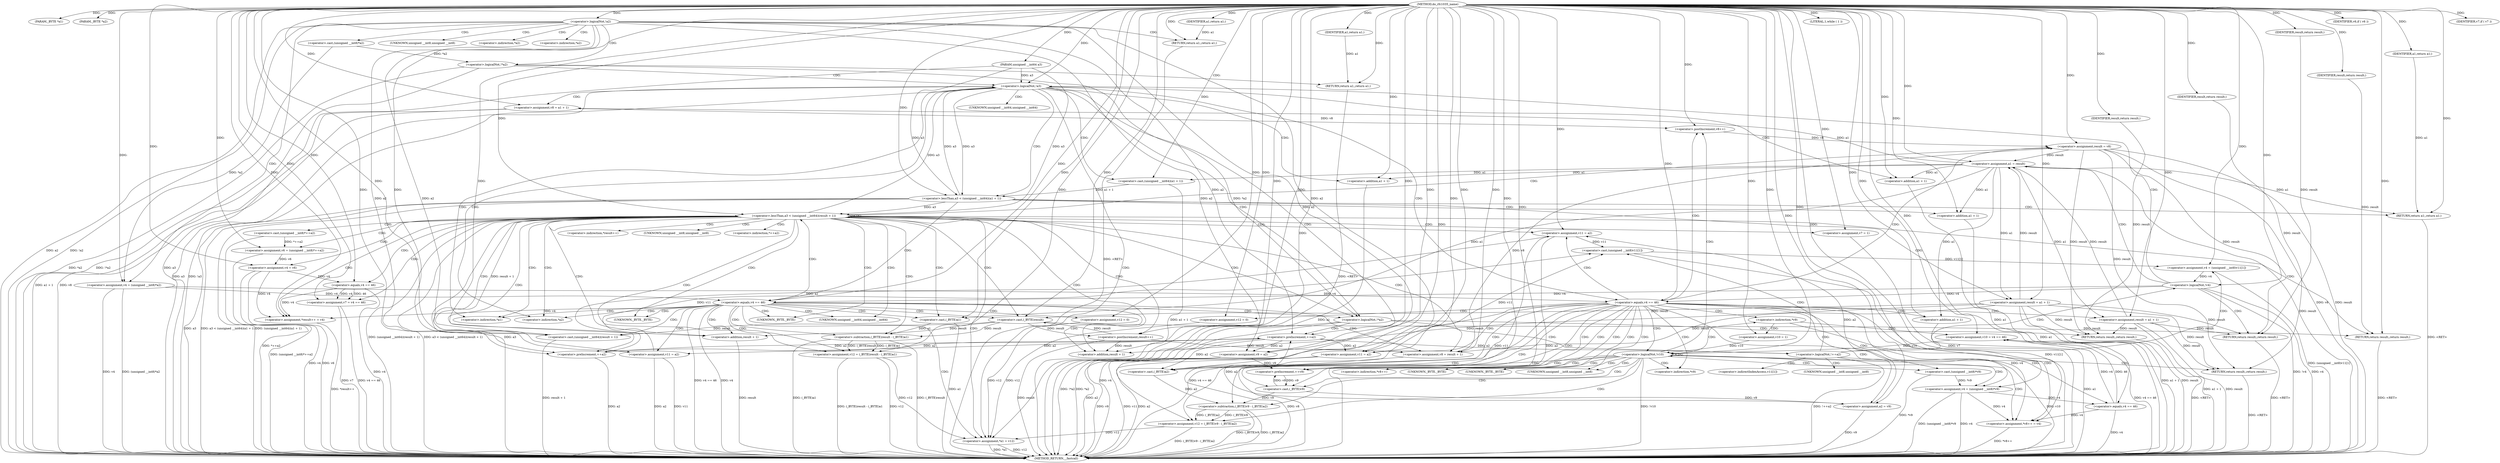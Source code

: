 digraph do_rfc1035_name {  
"1000110" [label = "(METHOD,do_rfc1035_name)" ]
"1000334" [label = "(METHOD_RETURN,__fastcall)" ]
"1000111" [label = "(PARAM,_BYTE *a1)" ]
"1000112" [label = "(PARAM,_BYTE *a2)" ]
"1000113" [label = "(PARAM,unsigned __int64 a3)" ]
"1000125" [label = "(<operator>.logicalNot,!a2)" ]
"1000127" [label = "(RETURN,return a1;,return a1;)" ]
"1000128" [label = "(IDENTIFIER,a1,return a1;)" ]
"1000129" [label = "(<operator>.assignment,v4 = (unsigned __int8)*a2)" ]
"1000131" [label = "(<operator>.cast,(unsigned __int8)*a2)" ]
"1000136" [label = "(<operator>.logicalNot,!*a2)" ]
"1000139" [label = "(RETURN,return a1;,return a1;)" ]
"1000140" [label = "(IDENTIFIER,a1,return a1;)" ]
"1000142" [label = "(<operator>.logicalNot,!a3)" ]
"1000145" [label = "(<operator>.assignment,v8 = a1 + 1)" ]
"1000147" [label = "(<operator>.addition,a1 + 1)" ]
"1000150" [label = "(<operator>.assignment,v9 = a2)" ]
"1000154" [label = "(<operator>.equals,v4 == 46)" ]
"1000158" [label = "(<operator>.assignment,v11 = a2)" ]
"1000161" [label = "(<operator>.assignment,result = a1 + 1)" ]
"1000163" [label = "(<operator>.addition,a1 + 1)" ]
"1000166" [label = "(<operator>.assignment,v12 = 0)" ]
"1000173" [label = "(<operator>.preIncrement,++v9)" ]
"1000175" [label = "(<operator>.assignment,*v8++ = v4)" ]
"1000177" [label = "(<operator>.postIncrement,v8++)" ]
"1000180" [label = "(<operator>.assignment,v12 = (_BYTE)v9 - (_BYTE)a2)" ]
"1000182" [label = "(<operator>.subtraction,(_BYTE)v9 - (_BYTE)a2)" ]
"1000183" [label = "(<operator>.cast,(_BYTE)v9)" ]
"1000186" [label = "(<operator>.cast,(_BYTE)a2)" ]
"1000189" [label = "(<operator>.assignment,v4 = (unsigned __int8)*v9)" ]
"1000191" [label = "(<operator>.cast,(unsigned __int8)*v9)" ]
"1000198" [label = "(<operator>.assignment,v10 = v4 == 46)" ]
"1000200" [label = "(<operator>.equals,v4 == 46)" ]
"1000204" [label = "(<operator>.assignment,v10 = 1)" ]
"1000207" [label = "(<operator>.logicalNot,!v10)" ]
"1000209" [label = "(<operator>.assignment,a2 = v9)" ]
"1000213" [label = "(<operator>.assignment,v11 = a2)" ]
"1000216" [label = "(<operator>.assignment,result = v8)" ]
"1000220" [label = "(<operator>.assignment,*a1 = v12)" ]
"1000225" [label = "(<operator>.logicalNot,!*a2)" ]
"1000228" [label = "(RETURN,return result;,return result;)" ]
"1000229" [label = "(IDENTIFIER,result,return result;)" ]
"1000231" [label = "(<operator>.logicalNot,!++a2)" ]
"1000232" [label = "(<operator>.preIncrement,++a2)" ]
"1000234" [label = "(RETURN,return result;,return result;)" ]
"1000235" [label = "(IDENTIFIER,result,return result;)" ]
"1000236" [label = "(<operator>.assignment,v4 = (unsigned __int8)v11[1])" ]
"1000238" [label = "(<operator>.cast,(unsigned __int8)v11[1])" ]
"1000244" [label = "(<operator>.logicalNot,!v4)" ]
"1000246" [label = "(RETURN,return result;,return result;)" ]
"1000247" [label = "(IDENTIFIER,result,return result;)" ]
"1000248" [label = "(<operator>.assignment,a1 = result)" ]
"1000252" [label = "(<operator>.lessThan,a3 < (unsigned __int64)(a1 + 1))" ]
"1000254" [label = "(<operator>.cast,(unsigned __int64)(a1 + 1))" ]
"1000256" [label = "(<operator>.addition,a1 + 1)" ]
"1000259" [label = "(RETURN,return a1;,return a1;)" ]
"1000260" [label = "(IDENTIFIER,a1,return a1;)" ]
"1000261" [label = "(<operator>.assignment,result = a1 + 1)" ]
"1000263" [label = "(<operator>.addition,a1 + 1)" ]
"1000267" [label = "(<operator>.equals,v4 == 46)" ]
"1000271" [label = "(<operator>.assignment,v11 = a2)" ]
"1000274" [label = "(<operator>.assignment,v12 = 0)" ]
"1000279" [label = "(LITERAL,1,while ( 1 ))" ]
"1000281" [label = "(<operator>.assignment,v8 = result + 1)" ]
"1000283" [label = "(<operator>.addition,result + 1)" ]
"1000286" [label = "(<operator>.assignment,v12 = (_BYTE)result - (_BYTE)a1)" ]
"1000288" [label = "(<operator>.subtraction,(_BYTE)result - (_BYTE)a1)" ]
"1000289" [label = "(<operator>.cast,(_BYTE)result)" ]
"1000292" [label = "(<operator>.cast,(_BYTE)a1)" ]
"1000296" [label = "(<operator>.lessThan,a3 < (unsigned __int64)(result + 1))" ]
"1000298" [label = "(<operator>.cast,(unsigned __int64)(result + 1))" ]
"1000300" [label = "(<operator>.addition,result + 1)" ]
"1000303" [label = "(RETURN,return result;,return result;)" ]
"1000304" [label = "(IDENTIFIER,result,return result;)" ]
"1000305" [label = "(<operator>.assignment,*result++ = v4)" ]
"1000307" [label = "(<operator>.postIncrement,result++)" ]
"1000310" [label = "(<operator>.assignment,v6 = (unsigned __int8)*++a2)" ]
"1000312" [label = "(<operator>.cast,(unsigned __int8)*++a2)" ]
"1000315" [label = "(<operator>.preIncrement,++a2)" ]
"1000317" [label = "(<operator>.assignment,v4 = v6)" ]
"1000321" [label = "(IDENTIFIER,v6,if ( v6 ))" ]
"1000322" [label = "(<operator>.assignment,v7 = v4 == 46)" ]
"1000324" [label = "(<operator>.equals,v4 == 46)" ]
"1000328" [label = "(<operator>.assignment,v7 = 1)" ]
"1000332" [label = "(IDENTIFIER,v7,if ( v7 ))" ]
"1000132" [label = "(UNKNOWN,unsigned __int8,unsigned __int8)" ]
"1000133" [label = "(<operator>.indirection,*a2)" ]
"1000137" [label = "(<operator>.indirection,*a2)" ]
"1000176" [label = "(<operator>.indirection,*v8++)" ]
"1000184" [label = "(UNKNOWN,_BYTE,_BYTE)" ]
"1000187" [label = "(UNKNOWN,_BYTE,_BYTE)" ]
"1000192" [label = "(UNKNOWN,unsigned __int8,unsigned __int8)" ]
"1000193" [label = "(<operator>.indirection,*v9)" ]
"1000196" [label = "(<operator>.indirection,*v9)" ]
"1000221" [label = "(<operator>.indirection,*a1)" ]
"1000226" [label = "(<operator>.indirection,*a2)" ]
"1000239" [label = "(UNKNOWN,unsigned __int8,unsigned __int8)" ]
"1000240" [label = "(<operator>.indirectIndexAccess,v11[1])" ]
"1000255" [label = "(UNKNOWN,unsigned __int64,unsigned __int64)" ]
"1000290" [label = "(UNKNOWN,_BYTE,_BYTE)" ]
"1000293" [label = "(UNKNOWN,_BYTE,_BYTE)" ]
"1000299" [label = "(UNKNOWN,unsigned __int64,unsigned __int64)" ]
"1000306" [label = "(<operator>.indirection,*result++)" ]
"1000313" [label = "(UNKNOWN,unsigned __int8,unsigned __int8)" ]
"1000314" [label = "(<operator>.indirection,*++a2)" ]
  "1000234" -> "1000334"  [ label = "DDG: <RET>"] 
  "1000259" -> "1000334"  [ label = "DDG: <RET>"] 
  "1000127" -> "1000334"  [ label = "DDG: <RET>"] 
  "1000139" -> "1000334"  [ label = "DDG: <RET>"] 
  "1000303" -> "1000334"  [ label = "DDG: <RET>"] 
  "1000246" -> "1000334"  [ label = "DDG: <RET>"] 
  "1000220" -> "1000334"  [ label = "DDG: *a1"] 
  "1000288" -> "1000334"  [ label = "DDG: (_BYTE)result"] 
  "1000292" -> "1000334"  [ label = "DDG: a1"] 
  "1000163" -> "1000334"  [ label = "DDG: a1"] 
  "1000136" -> "1000334"  [ label = "DDG: !*a2"] 
  "1000267" -> "1000334"  [ label = "DDG: v4 == 46"] 
  "1000216" -> "1000334"  [ label = "DDG: v8"] 
  "1000142" -> "1000334"  [ label = "DDG: a3"] 
  "1000198" -> "1000334"  [ label = "DDG: v4 == 46"] 
  "1000113" -> "1000334"  [ label = "DDG: a3"] 
  "1000315" -> "1000334"  [ label = "DDG: a2"] 
  "1000189" -> "1000334"  [ label = "DDG: (unsigned __int8)*v9"] 
  "1000161" -> "1000334"  [ label = "DDG: a1 + 1"] 
  "1000220" -> "1000334"  [ label = "DDG: v12"] 
  "1000324" -> "1000334"  [ label = "DDG: v4"] 
  "1000244" -> "1000334"  [ label = "DDG: !v4"] 
  "1000317" -> "1000334"  [ label = "DDG: v6"] 
  "1000232" -> "1000334"  [ label = "DDG: a2"] 
  "1000307" -> "1000334"  [ label = "DDG: result"] 
  "1000142" -> "1000334"  [ label = "DDG: !a3"] 
  "1000216" -> "1000334"  [ label = "DDG: result"] 
  "1000209" -> "1000334"  [ label = "DDG: v9"] 
  "1000322" -> "1000334"  [ label = "DDG: v7"] 
  "1000254" -> "1000334"  [ label = "DDG: a1 + 1"] 
  "1000296" -> "1000334"  [ label = "DDG: (unsigned __int64)(result + 1)"] 
  "1000129" -> "1000334"  [ label = "DDG: v4"] 
  "1000296" -> "1000334"  [ label = "DDG: a3 < (unsigned __int64)(result + 1)"] 
  "1000271" -> "1000334"  [ label = "DDG: v11"] 
  "1000136" -> "1000334"  [ label = "DDG: *a2"] 
  "1000300" -> "1000334"  [ label = "DDG: result"] 
  "1000213" -> "1000334"  [ label = "DDG: v11"] 
  "1000225" -> "1000334"  [ label = "DDG: *a2"] 
  "1000248" -> "1000334"  [ label = "DDG: result"] 
  "1000267" -> "1000334"  [ label = "DDG: v4"] 
  "1000182" -> "1000334"  [ label = "DDG: (_BYTE)v9"] 
  "1000288" -> "1000334"  [ label = "DDG: (_BYTE)a1"] 
  "1000180" -> "1000334"  [ label = "DDG: (_BYTE)v9 - (_BYTE)a2"] 
  "1000147" -> "1000334"  [ label = "DDG: a1"] 
  "1000252" -> "1000334"  [ label = "DDG: a3"] 
  "1000145" -> "1000334"  [ label = "DDG: a1 + 1"] 
  "1000154" -> "1000334"  [ label = "DDG: v4"] 
  "1000281" -> "1000334"  [ label = "DDG: v8"] 
  "1000189" -> "1000334"  [ label = "DDG: v4"] 
  "1000213" -> "1000334"  [ label = "DDG: a2"] 
  "1000261" -> "1000334"  [ label = "DDG: a1 + 1"] 
  "1000207" -> "1000334"  [ label = "DDG: !v10"] 
  "1000158" -> "1000334"  [ label = "DDG: v11"] 
  "1000286" -> "1000334"  [ label = "DDG: (_BYTE)result - (_BYTE)a1"] 
  "1000191" -> "1000334"  [ label = "DDG: *v9"] 
  "1000129" -> "1000334"  [ label = "DDG: (unsigned __int8)*a2"] 
  "1000312" -> "1000334"  [ label = "DDG: *++a2"] 
  "1000252" -> "1000334"  [ label = "DDG: a3 < (unsigned __int64)(a1 + 1)"] 
  "1000225" -> "1000334"  [ label = "DDG: !*a2"] 
  "1000231" -> "1000334"  [ label = "DDG: !++a2"] 
  "1000286" -> "1000334"  [ label = "DDG: v12"] 
  "1000256" -> "1000334"  [ label = "DDG: a1"] 
  "1000207" -> "1000334"  [ label = "DDG: v10"] 
  "1000125" -> "1000334"  [ label = "DDG: a2"] 
  "1000125" -> "1000334"  [ label = "DDG: !a2"] 
  "1000305" -> "1000334"  [ label = "DDG: *result++"] 
  "1000200" -> "1000334"  [ label = "DDG: v4"] 
  "1000298" -> "1000334"  [ label = "DDG: result + 1"] 
  "1000328" -> "1000334"  [ label = "DDG: v7"] 
  "1000271" -> "1000334"  [ label = "DDG: a2"] 
  "1000175" -> "1000334"  [ label = "DDG: *v8++"] 
  "1000263" -> "1000334"  [ label = "DDG: a1"] 
  "1000236" -> "1000334"  [ label = "DDG: (unsigned __int8)v11[1]"] 
  "1000158" -> "1000334"  [ label = "DDG: a2"] 
  "1000252" -> "1000334"  [ label = "DDG: (unsigned __int64)(a1 + 1)"] 
  "1000317" -> "1000334"  [ label = "DDG: v4"] 
  "1000296" -> "1000334"  [ label = "DDG: a3"] 
  "1000261" -> "1000334"  [ label = "DDG: result"] 
  "1000154" -> "1000334"  [ label = "DDG: v4 == 46"] 
  "1000145" -> "1000334"  [ label = "DDG: v8"] 
  "1000238" -> "1000334"  [ label = "DDG: v11[1]"] 
  "1000322" -> "1000334"  [ label = "DDG: v4 == 46"] 
  "1000244" -> "1000334"  [ label = "DDG: v4"] 
  "1000310" -> "1000334"  [ label = "DDG: (unsigned __int8)*++a2"] 
  "1000161" -> "1000334"  [ label = "DDG: result"] 
  "1000150" -> "1000334"  [ label = "DDG: v9"] 
  "1000182" -> "1000334"  [ label = "DDG: (_BYTE)a2"] 
  "1000228" -> "1000334"  [ label = "DDG: <RET>"] 
  "1000110" -> "1000111"  [ label = "DDG: "] 
  "1000110" -> "1000112"  [ label = "DDG: "] 
  "1000110" -> "1000113"  [ label = "DDG: "] 
  "1000110" -> "1000125"  [ label = "DDG: "] 
  "1000128" -> "1000127"  [ label = "DDG: a1"] 
  "1000110" -> "1000127"  [ label = "DDG: "] 
  "1000110" -> "1000128"  [ label = "DDG: "] 
  "1000131" -> "1000129"  [ label = "DDG: *a2"] 
  "1000110" -> "1000129"  [ label = "DDG: "] 
  "1000131" -> "1000136"  [ label = "DDG: *a2"] 
  "1000140" -> "1000139"  [ label = "DDG: a1"] 
  "1000110" -> "1000139"  [ label = "DDG: "] 
  "1000110" -> "1000140"  [ label = "DDG: "] 
  "1000252" -> "1000142"  [ label = "DDG: a3"] 
  "1000296" -> "1000142"  [ label = "DDG: a3"] 
  "1000113" -> "1000142"  [ label = "DDG: a3"] 
  "1000110" -> "1000142"  [ label = "DDG: "] 
  "1000248" -> "1000145"  [ label = "DDG: a1"] 
  "1000110" -> "1000145"  [ label = "DDG: "] 
  "1000248" -> "1000147"  [ label = "DDG: a1"] 
  "1000110" -> "1000147"  [ label = "DDG: "] 
  "1000232" -> "1000150"  [ label = "DDG: a2"] 
  "1000125" -> "1000150"  [ label = "DDG: a2"] 
  "1000110" -> "1000150"  [ label = "DDG: "] 
  "1000129" -> "1000154"  [ label = "DDG: v4"] 
  "1000244" -> "1000154"  [ label = "DDG: v4"] 
  "1000110" -> "1000154"  [ label = "DDG: "] 
  "1000110" -> "1000158"  [ label = "DDG: "] 
  "1000232" -> "1000158"  [ label = "DDG: a2"] 
  "1000125" -> "1000158"  [ label = "DDG: a2"] 
  "1000110" -> "1000161"  [ label = "DDG: "] 
  "1000248" -> "1000161"  [ label = "DDG: a1"] 
  "1000110" -> "1000163"  [ label = "DDG: "] 
  "1000248" -> "1000163"  [ label = "DDG: a1"] 
  "1000110" -> "1000166"  [ label = "DDG: "] 
  "1000183" -> "1000173"  [ label = "DDG: v9"] 
  "1000150" -> "1000173"  [ label = "DDG: v9"] 
  "1000110" -> "1000173"  [ label = "DDG: "] 
  "1000154" -> "1000175"  [ label = "DDG: v4"] 
  "1000189" -> "1000175"  [ label = "DDG: v4"] 
  "1000200" -> "1000175"  [ label = "DDG: v4"] 
  "1000110" -> "1000175"  [ label = "DDG: "] 
  "1000145" -> "1000177"  [ label = "DDG: v8"] 
  "1000110" -> "1000177"  [ label = "DDG: "] 
  "1000182" -> "1000180"  [ label = "DDG: (_BYTE)v9"] 
  "1000182" -> "1000180"  [ label = "DDG: (_BYTE)a2"] 
  "1000110" -> "1000180"  [ label = "DDG: "] 
  "1000183" -> "1000182"  [ label = "DDG: v9"] 
  "1000173" -> "1000183"  [ label = "DDG: v9"] 
  "1000110" -> "1000183"  [ label = "DDG: "] 
  "1000186" -> "1000182"  [ label = "DDG: a2"] 
  "1000110" -> "1000186"  [ label = "DDG: "] 
  "1000232" -> "1000186"  [ label = "DDG: a2"] 
  "1000125" -> "1000186"  [ label = "DDG: a2"] 
  "1000191" -> "1000189"  [ label = "DDG: *v9"] 
  "1000110" -> "1000189"  [ label = "DDG: "] 
  "1000200" -> "1000198"  [ label = "DDG: v4"] 
  "1000200" -> "1000198"  [ label = "DDG: 46"] 
  "1000110" -> "1000198"  [ label = "DDG: "] 
  "1000189" -> "1000200"  [ label = "DDG: v4"] 
  "1000110" -> "1000200"  [ label = "DDG: "] 
  "1000110" -> "1000204"  [ label = "DDG: "] 
  "1000204" -> "1000207"  [ label = "DDG: v10"] 
  "1000198" -> "1000207"  [ label = "DDG: v10"] 
  "1000110" -> "1000207"  [ label = "DDG: "] 
  "1000183" -> "1000209"  [ label = "DDG: v9"] 
  "1000110" -> "1000209"  [ label = "DDG: "] 
  "1000315" -> "1000213"  [ label = "DDG: a2"] 
  "1000209" -> "1000213"  [ label = "DDG: a2"] 
  "1000110" -> "1000213"  [ label = "DDG: "] 
  "1000177" -> "1000216"  [ label = "DDG: v8"] 
  "1000281" -> "1000216"  [ label = "DDG: v8"] 
  "1000110" -> "1000216"  [ label = "DDG: "] 
  "1000274" -> "1000220"  [ label = "DDG: v12"] 
  "1000286" -> "1000220"  [ label = "DDG: v12"] 
  "1000180" -> "1000220"  [ label = "DDG: v12"] 
  "1000166" -> "1000220"  [ label = "DDG: v12"] 
  "1000110" -> "1000220"  [ label = "DDG: "] 
  "1000136" -> "1000225"  [ label = "DDG: *a2"] 
  "1000229" -> "1000228"  [ label = "DDG: result"] 
  "1000216" -> "1000228"  [ label = "DDG: result"] 
  "1000261" -> "1000228"  [ label = "DDG: result"] 
  "1000161" -> "1000228"  [ label = "DDG: result"] 
  "1000110" -> "1000229"  [ label = "DDG: "] 
  "1000232" -> "1000231"  [ label = "DDG: a2"] 
  "1000110" -> "1000232"  [ label = "DDG: "] 
  "1000315" -> "1000232"  [ label = "DDG: a2"] 
  "1000209" -> "1000232"  [ label = "DDG: a2"] 
  "1000125" -> "1000232"  [ label = "DDG: a2"] 
  "1000235" -> "1000234"  [ label = "DDG: result"] 
  "1000216" -> "1000234"  [ label = "DDG: result"] 
  "1000261" -> "1000234"  [ label = "DDG: result"] 
  "1000161" -> "1000234"  [ label = "DDG: result"] 
  "1000110" -> "1000235"  [ label = "DDG: "] 
  "1000238" -> "1000236"  [ label = "DDG: v11[1]"] 
  "1000110" -> "1000236"  [ label = "DDG: "] 
  "1000271" -> "1000238"  [ label = "DDG: v11"] 
  "1000213" -> "1000238"  [ label = "DDG: v11"] 
  "1000158" -> "1000238"  [ label = "DDG: v11"] 
  "1000236" -> "1000244"  [ label = "DDG: v4"] 
  "1000110" -> "1000244"  [ label = "DDG: "] 
  "1000247" -> "1000246"  [ label = "DDG: result"] 
  "1000216" -> "1000246"  [ label = "DDG: result"] 
  "1000261" -> "1000246"  [ label = "DDG: result"] 
  "1000161" -> "1000246"  [ label = "DDG: result"] 
  "1000110" -> "1000247"  [ label = "DDG: "] 
  "1000216" -> "1000248"  [ label = "DDG: result"] 
  "1000261" -> "1000248"  [ label = "DDG: result"] 
  "1000161" -> "1000248"  [ label = "DDG: result"] 
  "1000110" -> "1000248"  [ label = "DDG: "] 
  "1000142" -> "1000252"  [ label = "DDG: a3"] 
  "1000113" -> "1000252"  [ label = "DDG: a3"] 
  "1000110" -> "1000252"  [ label = "DDG: "] 
  "1000254" -> "1000252"  [ label = "DDG: a1 + 1"] 
  "1000248" -> "1000254"  [ label = "DDG: a1"] 
  "1000110" -> "1000254"  [ label = "DDG: "] 
  "1000248" -> "1000256"  [ label = "DDG: a1"] 
  "1000110" -> "1000256"  [ label = "DDG: "] 
  "1000260" -> "1000259"  [ label = "DDG: a1"] 
  "1000248" -> "1000259"  [ label = "DDG: a1"] 
  "1000110" -> "1000259"  [ label = "DDG: "] 
  "1000110" -> "1000260"  [ label = "DDG: "] 
  "1000110" -> "1000261"  [ label = "DDG: "] 
  "1000248" -> "1000261"  [ label = "DDG: a1"] 
  "1000110" -> "1000263"  [ label = "DDG: "] 
  "1000248" -> "1000263"  [ label = "DDG: a1"] 
  "1000129" -> "1000267"  [ label = "DDG: v4"] 
  "1000244" -> "1000267"  [ label = "DDG: v4"] 
  "1000110" -> "1000267"  [ label = "DDG: "] 
  "1000232" -> "1000271"  [ label = "DDG: a2"] 
  "1000125" -> "1000271"  [ label = "DDG: a2"] 
  "1000110" -> "1000271"  [ label = "DDG: "] 
  "1000110" -> "1000274"  [ label = "DDG: "] 
  "1000110" -> "1000279"  [ label = "DDG: "] 
  "1000307" -> "1000281"  [ label = "DDG: result"] 
  "1000261" -> "1000281"  [ label = "DDG: result"] 
  "1000110" -> "1000281"  [ label = "DDG: "] 
  "1000307" -> "1000283"  [ label = "DDG: result"] 
  "1000261" -> "1000283"  [ label = "DDG: result"] 
  "1000110" -> "1000283"  [ label = "DDG: "] 
  "1000288" -> "1000286"  [ label = "DDG: (_BYTE)result"] 
  "1000288" -> "1000286"  [ label = "DDG: (_BYTE)a1"] 
  "1000110" -> "1000286"  [ label = "DDG: "] 
  "1000289" -> "1000288"  [ label = "DDG: result"] 
  "1000110" -> "1000289"  [ label = "DDG: "] 
  "1000307" -> "1000289"  [ label = "DDG: result"] 
  "1000261" -> "1000289"  [ label = "DDG: result"] 
  "1000292" -> "1000288"  [ label = "DDG: a1"] 
  "1000110" -> "1000292"  [ label = "DDG: "] 
  "1000248" -> "1000292"  [ label = "DDG: a1"] 
  "1000252" -> "1000296"  [ label = "DDG: a3"] 
  "1000113" -> "1000296"  [ label = "DDG: a3"] 
  "1000110" -> "1000296"  [ label = "DDG: "] 
  "1000298" -> "1000296"  [ label = "DDG: result + 1"] 
  "1000289" -> "1000298"  [ label = "DDG: result"] 
  "1000110" -> "1000298"  [ label = "DDG: "] 
  "1000289" -> "1000300"  [ label = "DDG: result"] 
  "1000110" -> "1000300"  [ label = "DDG: "] 
  "1000304" -> "1000303"  [ label = "DDG: result"] 
  "1000289" -> "1000303"  [ label = "DDG: result"] 
  "1000110" -> "1000303"  [ label = "DDG: "] 
  "1000110" -> "1000304"  [ label = "DDG: "] 
  "1000324" -> "1000305"  [ label = "DDG: v4"] 
  "1000267" -> "1000305"  [ label = "DDG: v4"] 
  "1000317" -> "1000305"  [ label = "DDG: v4"] 
  "1000110" -> "1000305"  [ label = "DDG: "] 
  "1000110" -> "1000307"  [ label = "DDG: "] 
  "1000289" -> "1000307"  [ label = "DDG: result"] 
  "1000312" -> "1000310"  [ label = "DDG: *++a2"] 
  "1000110" -> "1000310"  [ label = "DDG: "] 
  "1000232" -> "1000315"  [ label = "DDG: a2"] 
  "1000125" -> "1000315"  [ label = "DDG: a2"] 
  "1000110" -> "1000315"  [ label = "DDG: "] 
  "1000310" -> "1000317"  [ label = "DDG: v6"] 
  "1000110" -> "1000317"  [ label = "DDG: "] 
  "1000110" -> "1000321"  [ label = "DDG: "] 
  "1000324" -> "1000322"  [ label = "DDG: v4"] 
  "1000324" -> "1000322"  [ label = "DDG: 46"] 
  "1000110" -> "1000322"  [ label = "DDG: "] 
  "1000317" -> "1000324"  [ label = "DDG: v4"] 
  "1000110" -> "1000324"  [ label = "DDG: "] 
  "1000110" -> "1000328"  [ label = "DDG: "] 
  "1000110" -> "1000332"  [ label = "DDG: "] 
  "1000125" -> "1000127"  [ label = "CDG: "] 
  "1000125" -> "1000137"  [ label = "CDG: "] 
  "1000125" -> "1000136"  [ label = "CDG: "] 
  "1000125" -> "1000133"  [ label = "CDG: "] 
  "1000125" -> "1000132"  [ label = "CDG: "] 
  "1000125" -> "1000131"  [ label = "CDG: "] 
  "1000125" -> "1000129"  [ label = "CDG: "] 
  "1000136" -> "1000142"  [ label = "CDG: "] 
  "1000136" -> "1000139"  [ label = "CDG: "] 
  "1000142" -> "1000221"  [ label = "CDG: "] 
  "1000142" -> "1000220"  [ label = "CDG: "] 
  "1000142" -> "1000226"  [ label = "CDG: "] 
  "1000142" -> "1000225"  [ label = "CDG: "] 
  "1000142" -> "1000256"  [ label = "CDG: "] 
  "1000142" -> "1000255"  [ label = "CDG: "] 
  "1000142" -> "1000254"  [ label = "CDG: "] 
  "1000142" -> "1000252"  [ label = "CDG: "] 
  "1000142" -> "1000154"  [ label = "CDG: "] 
  "1000142" -> "1000150"  [ label = "CDG: "] 
  "1000142" -> "1000147"  [ label = "CDG: "] 
  "1000142" -> "1000145"  [ label = "CDG: "] 
  "1000154" -> "1000176"  [ label = "CDG: "] 
  "1000154" -> "1000175"  [ label = "CDG: "] 
  "1000154" -> "1000173"  [ label = "CDG: "] 
  "1000154" -> "1000166"  [ label = "CDG: "] 
  "1000154" -> "1000163"  [ label = "CDG: "] 
  "1000154" -> "1000161"  [ label = "CDG: "] 
  "1000154" -> "1000192"  [ label = "CDG: "] 
  "1000154" -> "1000191"  [ label = "CDG: "] 
  "1000154" -> "1000189"  [ label = "CDG: "] 
  "1000154" -> "1000187"  [ label = "CDG: "] 
  "1000154" -> "1000186"  [ label = "CDG: "] 
  "1000154" -> "1000184"  [ label = "CDG: "] 
  "1000154" -> "1000183"  [ label = "CDG: "] 
  "1000154" -> "1000182"  [ label = "CDG: "] 
  "1000154" -> "1000180"  [ label = "CDG: "] 
  "1000154" -> "1000177"  [ label = "CDG: "] 
  "1000154" -> "1000207"  [ label = "CDG: "] 
  "1000154" -> "1000196"  [ label = "CDG: "] 
  "1000154" -> "1000193"  [ label = "CDG: "] 
  "1000154" -> "1000216"  [ label = "CDG: "] 
  "1000154" -> "1000213"  [ label = "CDG: "] 
  "1000154" -> "1000209"  [ label = "CDG: "] 
  "1000154" -> "1000158"  [ label = "CDG: "] 
  "1000196" -> "1000204"  [ label = "CDG: "] 
  "1000196" -> "1000200"  [ label = "CDG: "] 
  "1000196" -> "1000198"  [ label = "CDG: "] 
  "1000207" -> "1000176"  [ label = "CDG: "] 
  "1000207" -> "1000175"  [ label = "CDG: "] 
  "1000207" -> "1000173"  [ label = "CDG: "] 
  "1000207" -> "1000192"  [ label = "CDG: "] 
  "1000207" -> "1000191"  [ label = "CDG: "] 
  "1000207" -> "1000189"  [ label = "CDG: "] 
  "1000207" -> "1000187"  [ label = "CDG: "] 
  "1000207" -> "1000186"  [ label = "CDG: "] 
  "1000207" -> "1000184"  [ label = "CDG: "] 
  "1000207" -> "1000183"  [ label = "CDG: "] 
  "1000207" -> "1000182"  [ label = "CDG: "] 
  "1000207" -> "1000180"  [ label = "CDG: "] 
  "1000207" -> "1000177"  [ label = "CDG: "] 
  "1000207" -> "1000207"  [ label = "CDG: "] 
  "1000207" -> "1000196"  [ label = "CDG: "] 
  "1000207" -> "1000193"  [ label = "CDG: "] 
  "1000225" -> "1000232"  [ label = "CDG: "] 
  "1000225" -> "1000231"  [ label = "CDG: "] 
  "1000225" -> "1000228"  [ label = "CDG: "] 
  "1000231" -> "1000240"  [ label = "CDG: "] 
  "1000231" -> "1000239"  [ label = "CDG: "] 
  "1000231" -> "1000238"  [ label = "CDG: "] 
  "1000231" -> "1000236"  [ label = "CDG: "] 
  "1000231" -> "1000234"  [ label = "CDG: "] 
  "1000231" -> "1000244"  [ label = "CDG: "] 
  "1000244" -> "1000248"  [ label = "CDG: "] 
  "1000244" -> "1000246"  [ label = "CDG: "] 
  "1000244" -> "1000142"  [ label = "CDG: "] 
  "1000252" -> "1000267"  [ label = "CDG: "] 
  "1000252" -> "1000263"  [ label = "CDG: "] 
  "1000252" -> "1000261"  [ label = "CDG: "] 
  "1000252" -> "1000259"  [ label = "CDG: "] 
  "1000267" -> "1000221"  [ label = "CDG: "] 
  "1000267" -> "1000220"  [ label = "CDG: "] 
  "1000267" -> "1000226"  [ label = "CDG: "] 
  "1000267" -> "1000225"  [ label = "CDG: "] 
  "1000267" -> "1000271"  [ label = "CDG: "] 
  "1000267" -> "1000274"  [ label = "CDG: "] 
  "1000267" -> "1000288"  [ label = "CDG: "] 
  "1000267" -> "1000286"  [ label = "CDG: "] 
  "1000267" -> "1000283"  [ label = "CDG: "] 
  "1000267" -> "1000281"  [ label = "CDG: "] 
  "1000267" -> "1000300"  [ label = "CDG: "] 
  "1000267" -> "1000299"  [ label = "CDG: "] 
  "1000267" -> "1000298"  [ label = "CDG: "] 
  "1000267" -> "1000296"  [ label = "CDG: "] 
  "1000267" -> "1000293"  [ label = "CDG: "] 
  "1000267" -> "1000292"  [ label = "CDG: "] 
  "1000267" -> "1000290"  [ label = "CDG: "] 
  "1000267" -> "1000289"  [ label = "CDG: "] 
  "1000296" -> "1000303"  [ label = "CDG: "] 
  "1000296" -> "1000317"  [ label = "CDG: "] 
  "1000296" -> "1000315"  [ label = "CDG: "] 
  "1000296" -> "1000314"  [ label = "CDG: "] 
  "1000296" -> "1000313"  [ label = "CDG: "] 
  "1000296" -> "1000312"  [ label = "CDG: "] 
  "1000296" -> "1000310"  [ label = "CDG: "] 
  "1000296" -> "1000307"  [ label = "CDG: "] 
  "1000296" -> "1000306"  [ label = "CDG: "] 
  "1000296" -> "1000305"  [ label = "CDG: "] 
  "1000296" -> "1000221"  [ label = "CDG: "] 
  "1000296" -> "1000220"  [ label = "CDG: "] 
  "1000296" -> "1000216"  [ label = "CDG: "] 
  "1000296" -> "1000213"  [ label = "CDG: "] 
  "1000296" -> "1000226"  [ label = "CDG: "] 
  "1000296" -> "1000225"  [ label = "CDG: "] 
  "1000296" -> "1000288"  [ label = "CDG: "] 
  "1000296" -> "1000286"  [ label = "CDG: "] 
  "1000296" -> "1000283"  [ label = "CDG: "] 
  "1000296" -> "1000281"  [ label = "CDG: "] 
  "1000296" -> "1000300"  [ label = "CDG: "] 
  "1000296" -> "1000299"  [ label = "CDG: "] 
  "1000296" -> "1000298"  [ label = "CDG: "] 
  "1000296" -> "1000296"  [ label = "CDG: "] 
  "1000296" -> "1000293"  [ label = "CDG: "] 
  "1000296" -> "1000292"  [ label = "CDG: "] 
  "1000296" -> "1000290"  [ label = "CDG: "] 
  "1000296" -> "1000289"  [ label = "CDG: "] 
  "1000296" -> "1000328"  [ label = "CDG: "] 
  "1000296" -> "1000324"  [ label = "CDG: "] 
  "1000296" -> "1000322"  [ label = "CDG: "] 
}
